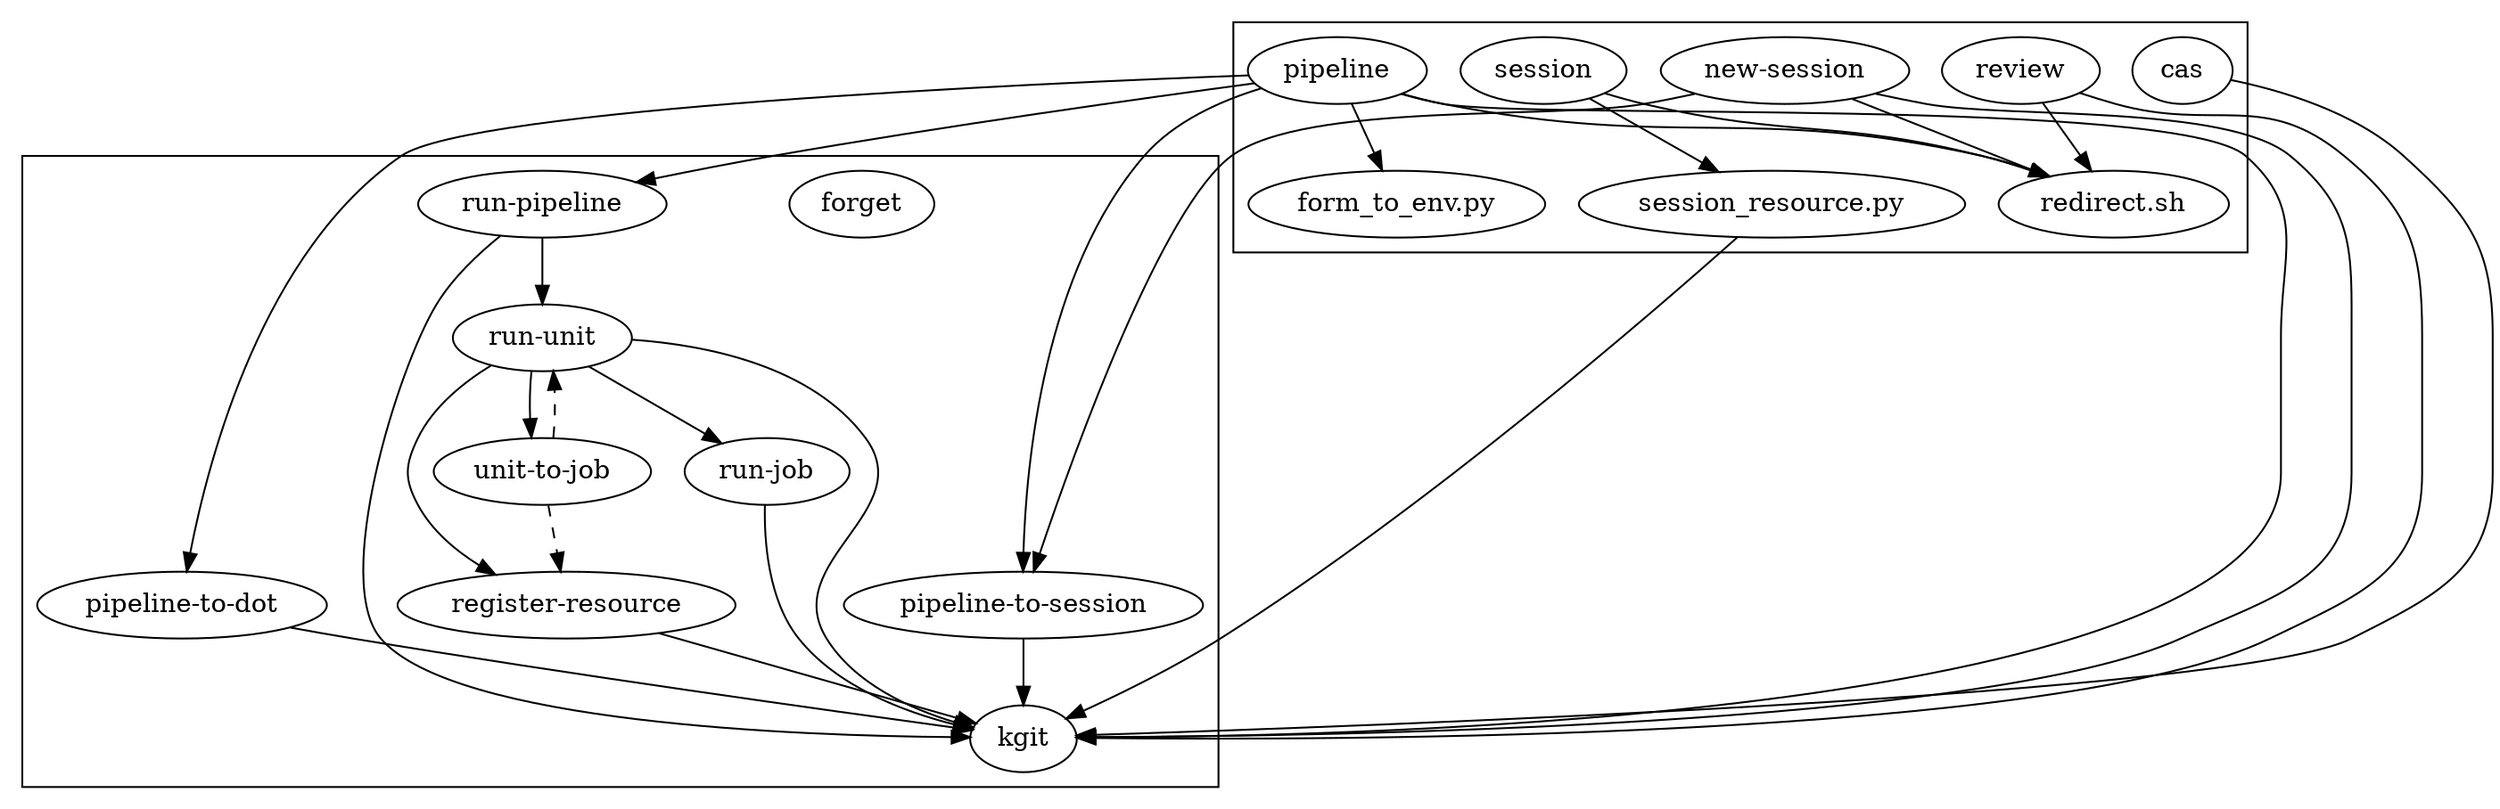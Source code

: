 // gvpr -c 'N[$.name=="kgit"]{delete(root, $)}' commands.dot | dot -Tx11

digraph G {
    subgraph cluster_root {
        forget;
        "pipeline-to-dot" -> kgit;
        "pipeline-to-session" -> kgit;
        "register-resource" -> kgit;
        "run-job" -> kgit;
        "run-pipeline" -> { "run-unit" kgit };
        "run-unit" -> { "register-resource" kgit "unit-to-job" "run-job"};
        "unit-to-job" -> { "register-resource" "run-unit" } [style=dashed];
    }

    subgraph cluster_cgibin {
        cas -> kgit;
        "new-session" -> { kgit "pipeline-to-session" "redirect.sh" };
        pipeline -> { kgit "pipeline-to-session" "form_to_env.py" "run-pipeline" "redirect.sh" "pipeline-to-dot" };
        review -> { "redirect.sh" kgit };
        session -> { "redirect.sh" "session_resource.py" };
        "session_resource.py" -> kgit;
    }
}
